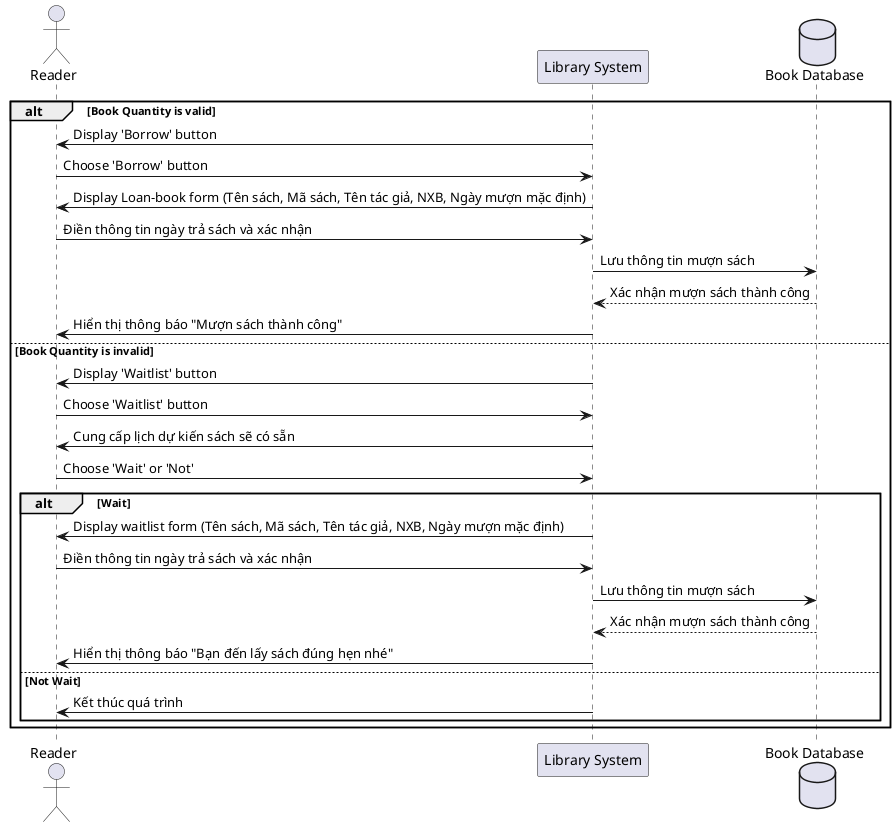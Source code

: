 @startuml
actor "Reader" as reader
participant "Library System" as system
database "Book Database" as db

alt Book Quantity is valid
system -> reader : Display 'Borrow' button
reader -> system : Choose 'Borrow' button
system -> reader : Display Loan-book form (Tên sách, Mã sách, Tên tác giả, NXB, Ngày mượn mặc định)
reader -> system : Điền thông tin ngày trả sách và xác nhận
system -> db : Lưu thông tin mượn sách
db --> system : Xác nhận mượn sách thành công
system -> reader : Hiển thị thông báo "Mượn sách thành công"

else Book Quantity is invalid
system -> reader : Display 'Waitlist' button
reader -> system : Choose 'Waitlist' button
system -> reader : Cung cấp lịch dự kiến sách sẽ có sẵn
reader -> system : Choose 'Wait' or 'Not'
alt Wait
    system -> reader : Display waitlist form (Tên sách, Mã sách, Tên tác giả, NXB, Ngày mượn mặc định)
    reader -> system : Điền thông tin ngày trả sách và xác nhận
    system -> db : Lưu thông tin mượn sách
    db --> system : Xác nhận mượn sách thành công
    system -> reader : Hiển thị thông báo "Bạn đến lấy sách đúng hẹn nhé"
else Not Wait
    system -> reader : Kết thúc quá trình
end
end

@enduml
